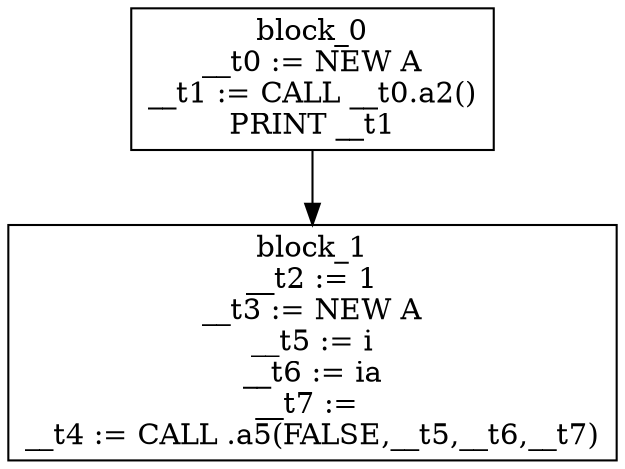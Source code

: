 digraph CFG {
graph [splines=ortho];
node [shape=box];
block_0 -> block_1;
block_0 [label="block_0\n__t0 := NEW A\n__t1 := CALL __t0.a2()\nPRINT __t1\n"];
block_1 [label="block_1\n__t2 := 1\n__t3 := NEW A\n__t5 := i\n__t6 := ia\n__t7 := \n__t4 := CALL .a5(FALSE,__t5,__t6,__t7)\n"];
}
